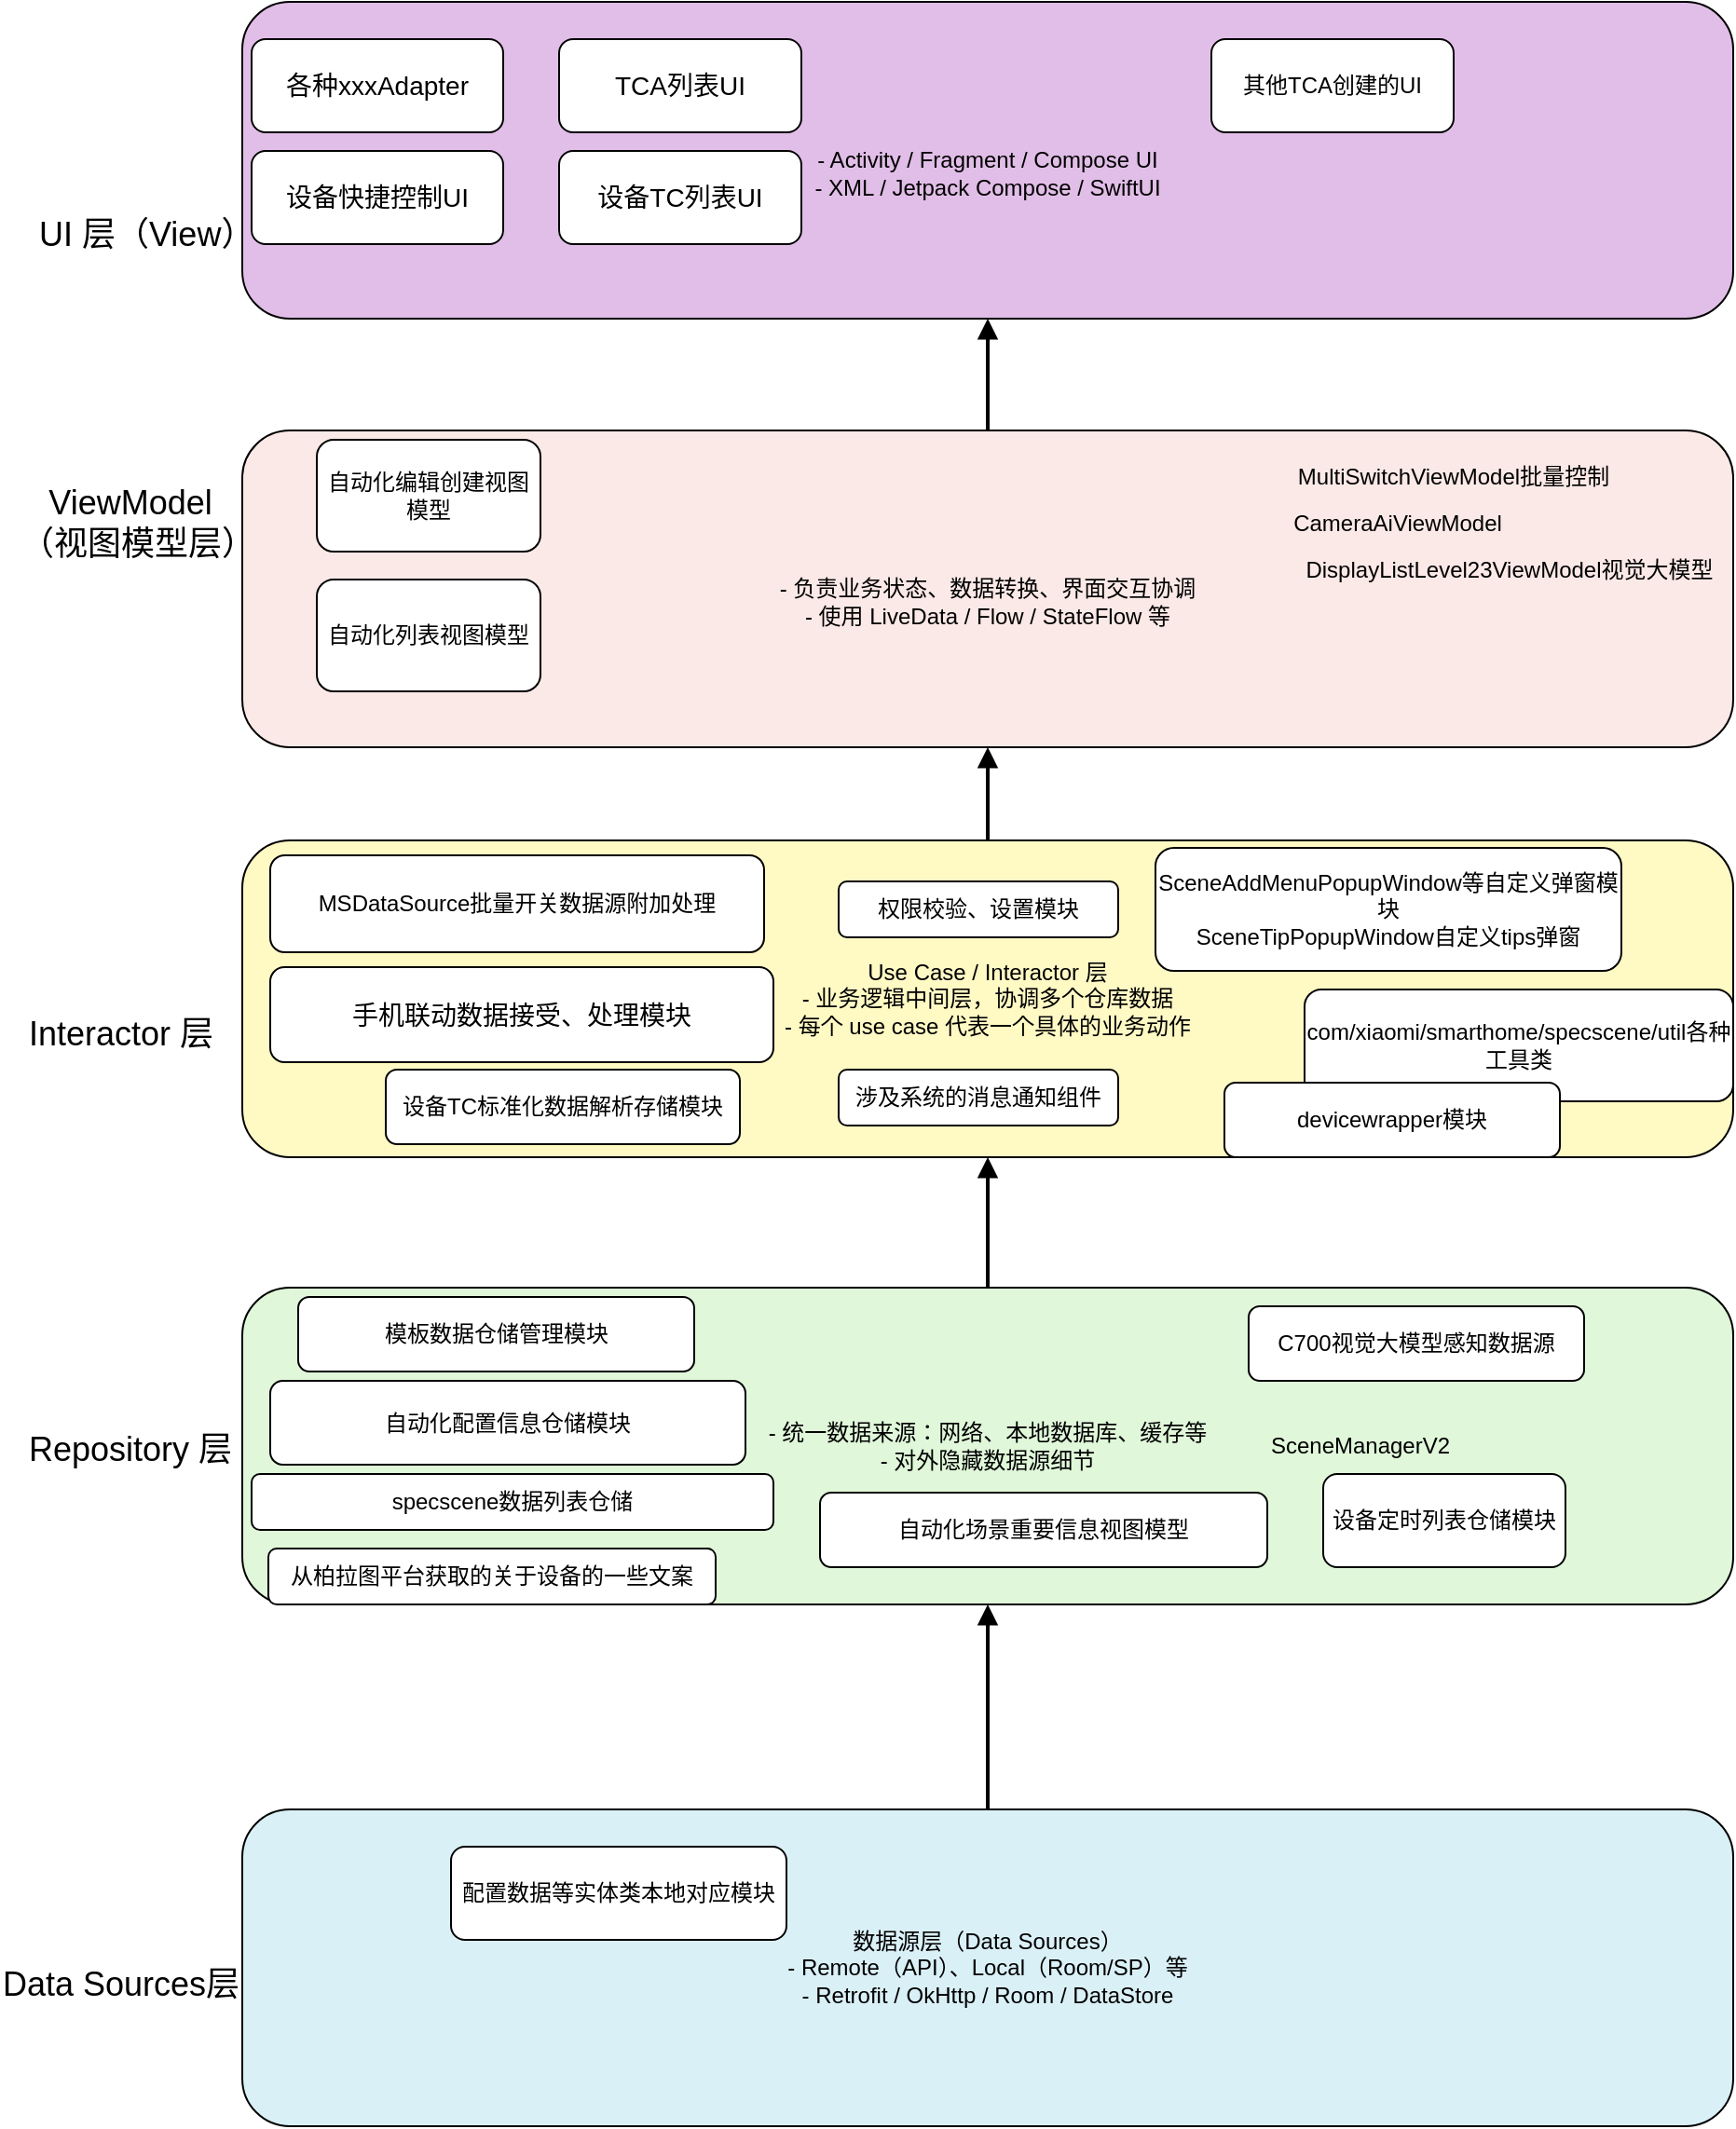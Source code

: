 <mxfile version="28.0.7">
  <diagram name="米家App客户端架构图" id="qhzowJNQwA2y3HI1EWHP">
    <mxGraphModel dx="826" dy="1791" grid="1" gridSize="10" guides="1" tooltips="1" connect="1" arrows="1" fold="1" page="1" pageScale="1" pageWidth="827" pageHeight="1169" math="0" shadow="0">
      <root>
        <mxCell id="0" />
        <mxCell id="1" parent="0" />
        <mxCell id="SkOOyBR_OrGC0wOGbPdk-1" value="数据源层（Data Sources）&#xa;- Remote（API）、Local（Room/SP）等&#xa;- Retrofit / OkHttp / Room / DataStore" style="shape=rectangle;whiteSpace=wrap;rounded=1;fillColor=#DAF0F7;strokeColor=#000000;" parent="1" vertex="1">
          <mxGeometry x="160" y="950" width="800" height="170" as="geometry" />
        </mxCell>
        <mxCell id="SkOOyBR_OrGC0wOGbPdk-2" value="&#xa;- 统一数据来源：网络、本地数据库、缓存等&#xa;- 对外隐藏数据源细节&#xa;" style="shape=rectangle;whiteSpace=wrap;rounded=1;fillColor=#E0F7DA;strokeColor=#000000;" parent="1" vertex="1">
          <mxGeometry x="160" y="670" width="800" height="170" as="geometry" />
        </mxCell>
        <mxCell id="SkOOyBR_OrGC0wOGbPdk-3" value="Use Case / Interactor 层&#xa;- 业务逻辑中间层，协调多个仓库数据&#xa;- 每个 use case 代表一个具体的业务动作" style="shape=rectangle;whiteSpace=wrap;rounded=1;fillColor=#FFF9C4;strokeColor=#000000;" parent="1" vertex="1">
          <mxGeometry x="160" y="430" width="800" height="170" as="geometry" />
        </mxCell>
        <mxCell id="SkOOyBR_OrGC0wOGbPdk-4" value="&#xa;- 负责业务状态、数据转换、界面交互协调&#xa;- 使用 LiveData / Flow / StateFlow 等" style="shape=rectangle;whiteSpace=wrap;rounded=1;fillColor=#FBE9E7;strokeColor=#000000;" parent="1" vertex="1">
          <mxGeometry x="160" y="210" width="800" height="170" as="geometry" />
        </mxCell>
        <mxCell id="SkOOyBR_OrGC0wOGbPdk-5" value="&#xa;- Activity / Fragment / Compose UI&#xa;- XML / Jetpack Compose / SwiftUI" style="shape=rectangle;whiteSpace=wrap;rounded=1;fillColor=#E1BEE7;strokeColor=#000000;" parent="1" vertex="1">
          <mxGeometry x="160" y="-20" width="800" height="170" as="geometry" />
        </mxCell>
        <mxCell id="SkOOyBR_OrGC0wOGbPdk-6" style="endArrow=block;strokeWidth=2;" parent="1" source="SkOOyBR_OrGC0wOGbPdk-1" target="SkOOyBR_OrGC0wOGbPdk-2" edge="1">
          <mxGeometry relative="1" as="geometry" />
        </mxCell>
        <mxCell id="SkOOyBR_OrGC0wOGbPdk-7" style="endArrow=block;strokeWidth=2;" parent="1" source="SkOOyBR_OrGC0wOGbPdk-2" target="SkOOyBR_OrGC0wOGbPdk-3" edge="1">
          <mxGeometry relative="1" as="geometry" />
        </mxCell>
        <mxCell id="SkOOyBR_OrGC0wOGbPdk-8" style="endArrow=block;strokeWidth=2;entryX=0.5;entryY=1;entryDx=0;entryDy=0;" parent="1" source="SkOOyBR_OrGC0wOGbPdk-3" target="SkOOyBR_OrGC0wOGbPdk-4" edge="1">
          <mxGeometry relative="1" as="geometry">
            <mxPoint x="560.0" y="524" as="targetPoint" />
          </mxGeometry>
        </mxCell>
        <mxCell id="SkOOyBR_OrGC0wOGbPdk-9" style="endArrow=block;strokeWidth=2;" parent="1" source="SkOOyBR_OrGC0wOGbPdk-4" target="SkOOyBR_OrGC0wOGbPdk-5" edge="1">
          <mxGeometry relative="1" as="geometry" />
        </mxCell>
        <mxCell id="SkOOyBR_OrGC0wOGbPdk-10" value="&lt;font style=&quot;font-size: 18px;&quot;&gt;Data Sources层&lt;/font&gt;" style="text;html=1;align=center;verticalAlign=middle;whiteSpace=wrap;rounded=0;" parent="1" vertex="1">
          <mxGeometry x="30" y="1029" width="130" height="30" as="geometry" />
        </mxCell>
        <mxCell id="SkOOyBR_OrGC0wOGbPdk-11" value="&lt;font style=&quot;font-size: 18px;&quot;&gt;Repository 层&lt;/font&gt;" style="text;html=1;align=center;verticalAlign=middle;whiteSpace=wrap;rounded=0;" parent="1" vertex="1">
          <mxGeometry x="40" y="742" width="120" height="30" as="geometry" />
        </mxCell>
        <mxCell id="SkOOyBR_OrGC0wOGbPdk-19" value="SceneManagerV2" style="text;html=1;align=center;verticalAlign=middle;whiteSpace=wrap;rounded=0;" parent="1" vertex="1">
          <mxGeometry x="730" y="740" width="60" height="30" as="geometry" />
        </mxCell>
        <mxCell id="SkOOyBR_OrGC0wOGbPdk-21" value="&lt;font style=&quot;font-size: 18px;&quot;&gt;Interactor 层&lt;/font&gt;" style="text;html=1;align=center;verticalAlign=middle;whiteSpace=wrap;rounded=0;" parent="1" vertex="1">
          <mxGeometry x="40" y="519" width="110" height="30" as="geometry" />
        </mxCell>
        <mxCell id="SkOOyBR_OrGC0wOGbPdk-23" value="&lt;font style=&quot;font-size: 18px;&quot;&gt;ViewModel（视图模型层）&lt;/font&gt;" style="text;html=1;align=center;verticalAlign=middle;whiteSpace=wrap;rounded=0;" parent="1" vertex="1">
          <mxGeometry x="40" y="245" width="120" height="30" as="geometry" />
        </mxCell>
        <mxCell id="SkOOyBR_OrGC0wOGbPdk-32" value="&lt;font style=&quot;font-size: 18px;&quot;&gt;UI 层（View）&lt;/font&gt;" style="text;html=1;align=center;verticalAlign=middle;whiteSpace=wrap;rounded=0;" parent="1" vertex="1">
          <mxGeometry x="50" y="90" width="115" height="30" as="geometry" />
        </mxCell>
        <mxCell id="SkOOyBR_OrGC0wOGbPdk-34" value="MultiSwitchViewModel批量控制" style="text;html=1;align=center;verticalAlign=middle;whiteSpace=wrap;rounded=0;" parent="1" vertex="1">
          <mxGeometry x="720" y="220" width="180" height="30" as="geometry" />
        </mxCell>
        <mxCell id="SkOOyBR_OrGC0wOGbPdk-36" value="CameraAiViewModel" style="text;html=1;align=center;verticalAlign=middle;whiteSpace=wrap;rounded=0;" parent="1" vertex="1">
          <mxGeometry x="750" y="245" width="60" height="30" as="geometry" />
        </mxCell>
        <mxCell id="SkOOyBR_OrGC0wOGbPdk-37" value="DisplayListLevel23ViewModel视觉大模型" style="text;html=1;align=center;verticalAlign=middle;whiteSpace=wrap;rounded=0;" parent="1" vertex="1">
          <mxGeometry x="720" y="270" width="240" height="30" as="geometry" />
        </mxCell>
        <mxCell id="fMZOLJ-7lnfKRuvi4cig-1" value="&lt;font style=&quot;font-size: 14px;&quot;&gt;TCA列表UI&lt;/font&gt;" style="rounded=1;whiteSpace=wrap;html=1;" parent="1" vertex="1">
          <mxGeometry x="330" width="130" height="50" as="geometry" />
        </mxCell>
        <mxCell id="fMZOLJ-7lnfKRuvi4cig-2" value="&lt;font style=&quot;font-size: 14px;&quot;&gt;设备TC列表UI&lt;/font&gt;" style="rounded=1;whiteSpace=wrap;html=1;" parent="1" vertex="1">
          <mxGeometry x="330" y="60" width="130" height="50" as="geometry" />
        </mxCell>
        <mxCell id="fMZOLJ-7lnfKRuvi4cig-3" value="其他TCA创建的UI" style="rounded=1;whiteSpace=wrap;html=1;" parent="1" vertex="1">
          <mxGeometry x="680" width="130" height="50" as="geometry" />
        </mxCell>
        <mxCell id="fMZOLJ-7lnfKRuvi4cig-6" value="&lt;font style=&quot;font-size: 14px;&quot;&gt;手机联动数据接受、处理模块&lt;/font&gt;" style="rounded=1;whiteSpace=wrap;html=1;" parent="1" vertex="1">
          <mxGeometry x="175" y="498" width="270" height="51" as="geometry" />
        </mxCell>
        <mxCell id="fMZOLJ-7lnfKRuvi4cig-7" value="MSDataSource批量开关数据源附加处理" style="rounded=1;whiteSpace=wrap;html=1;" parent="1" vertex="1">
          <mxGeometry x="175" y="438" width="265" height="52" as="geometry" />
        </mxCell>
        <mxCell id="fMZOLJ-7lnfKRuvi4cig-8" value="SceneAddMenuPopupWindow等自定义弹窗模块&lt;br&gt;SceneTipPopupWindow自定义tips弹窗" style="rounded=1;whiteSpace=wrap;html=1;" parent="1" vertex="1">
          <mxGeometry x="650" y="434" width="250" height="66" as="geometry" />
        </mxCell>
        <mxCell id="fMZOLJ-7lnfKRuvi4cig-9" value="com/xiaomi/smarthome/specscene/util各种工具类" style="rounded=1;whiteSpace=wrap;html=1;" parent="1" vertex="1">
          <mxGeometry x="730" y="510" width="230" height="60" as="geometry" />
        </mxCell>
        <mxCell id="RSx5rajIObuwsSFLTWjq-1" value="&lt;font style=&quot;font-size: 14px;&quot;&gt;各种xxxAdapter&lt;/font&gt;" style="rounded=1;whiteSpace=wrap;html=1;" parent="1" vertex="1">
          <mxGeometry x="165" width="135" height="50" as="geometry" />
        </mxCell>
        <mxCell id="RSx5rajIObuwsSFLTWjq-2" value="&lt;span style=&quot;white-space: pre;&quot;&gt;specscene数据列表仓储&lt;/span&gt;" style="rounded=1;whiteSpace=wrap;html=1;" parent="1" vertex="1">
          <mxGeometry x="165" y="770" width="280" height="30" as="geometry" />
        </mxCell>
        <mxCell id="RSx5rajIObuwsSFLTWjq-3" value="&lt;div style=&quot;white-space: pre;&quot;&gt;模板数据仓储管理模块&lt;/div&gt;" style="rounded=1;whiteSpace=wrap;html=1;" parent="1" vertex="1">
          <mxGeometry x="190" y="675" width="212.5" height="40" as="geometry" />
        </mxCell>
        <mxCell id="RSx5rajIObuwsSFLTWjq-4" value="&lt;span style=&quot;white-space: pre;&quot; class=&quot;text-only text-with-abbreviation text-with-abbreviation-bottomline windows-bottomline&quot;&gt;设备TC标准化&lt;/span&gt;&lt;span style=&quot;white-space: pre;&quot; class=&quot;text-only&quot;&gt;数据解析存储模块&lt;/span&gt;" style="rounded=1;whiteSpace=wrap;html=1;" parent="1" vertex="1">
          <mxGeometry x="237" y="553" width="190" height="40" as="geometry" />
        </mxCell>
        <mxCell id="aQULPjQDu08E6a-2-mzT-1" value="&lt;span style=&quot;white-space: pre;&quot;&gt;自动化配置信息仓储模块&lt;/span&gt;" style="rounded=1;whiteSpace=wrap;html=1;" vertex="1" parent="1">
          <mxGeometry x="175" y="720" width="255" height="45" as="geometry" />
        </mxCell>
        <mxCell id="aQULPjQDu08E6a-2-mzT-2" value="自动化编辑创建视图模型" style="rounded=1;whiteSpace=wrap;html=1;" vertex="1" parent="1">
          <mxGeometry x="200" y="215" width="120" height="60" as="geometry" />
        </mxCell>
        <mxCell id="aQULPjQDu08E6a-2-mzT-3" value="自动化列表视图模型" style="rounded=1;whiteSpace=wrap;html=1;" vertex="1" parent="1">
          <mxGeometry x="200" y="290" width="120" height="60" as="geometry" />
        </mxCell>
        <mxCell id="aQULPjQDu08E6a-2-mzT-4" value="&lt;div class=&quot;message-container&quot;&gt;&lt;div data-badge-count=&quot;294&quot; data-position=&quot;296&quot; class=&quot;js-message-item message-item message-self message-is-p2p text-message&quot; id=&quot;7535846296423301228&quot;&gt;&lt;div style=&quot;display: contents;&quot; data-im-copy-permission-invalid-toast=&quot;保密模式已开启，禁止复制、转发消息&quot; data-im-copy-permission-invalid=&quot;false&quot;&gt;&lt;div class=&quot;message-right&quot;&gt;&lt;div class=&quot;message-section&quot;&gt;&lt;div id=&quot;animation-anchor-7535846296423301228&quot; data-element=&quot;message-section-left&quot; class=&quot;MessageContextMenuTrigger MessageContextMenuTrigger--scene-chatSelfMessage message-section-left message-section-newFileCard&quot;&gt;&lt;div data-im-copy-permission-invalid-toast=&quot;&quot; data-im-copy-permission-invalid=&quot;false&quot; class=&quot;undefined MessageActionPermissionWrapper&quot;&gt;&lt;div class=&quot;message-content-container&quot;&gt;&lt;div class=&quot;catch-resize-observer-dom message-content&quot;&gt;&lt;div data-im-copy-permission-invalid-toast=&quot;&quot; data-im-copy-permission-invalid=&quot;false&quot; class=&quot;message-text MessageActionPermissionWrapper&quot; role=&quot;text-message&quot;&gt;&lt;div class=&quot;limit-height-container&quot;&gt;&lt;div class=&quot;wrapper&quot;&gt;&lt;div class=&quot;&quot;&gt;&lt;pre&gt;&lt;div class=&quot;richTextContainer&quot;&gt;&lt;span style=&quot;font-family: Helvetica; white-space: normal;&quot;&gt;自动化场景重要信息视图模型&lt;/span&gt;&lt;br&gt;&lt;/div&gt;&lt;/pre&gt;&lt;/div&gt;&lt;/div&gt;&lt;/div&gt;&lt;/div&gt;&lt;/div&gt;&lt;/div&gt;&lt;/div&gt;&lt;/div&gt;&lt;div class=&quot;message-section-right&quot;&gt;&lt;div class=&quot;message-flag&quot; data-lock-ui=&quot;true&quot;&gt;&lt;/div&gt;&lt;div data-lock-ui=&quot;true&quot;&gt;&lt;/div&gt;&lt;div&gt;&lt;div data-lock-ui=&quot;true&quot; class=&quot;toolbar-panel&quot;&gt;&lt;div class=&quot;toolbar-item praise&quot;&gt;&lt;span class=&quot;universe-icon&quot;&gt;&lt;/span&gt;&lt;/div&gt;&lt;div class=&quot;toolbar-item reply&quot;&gt;&lt;span class=&quot;universe-icon toolbar-item-icon&quot;&gt;&lt;/span&gt;&lt;/div&gt;&lt;div class=&quot;toolbar-item&quot;&gt;&lt;span class=&quot;universe-icon toolbar-item-icon&quot;&gt;&lt;/span&gt;&lt;/div&gt;&lt;div class=&quot;toolbar-item reply&quot;&gt;&lt;span class=&quot;universe-icon toolbar-item-icon&quot;&gt;&lt;/span&gt;&lt;/div&gt;&lt;div class=&quot;toolbar-item more&quot;&gt;&lt;span class=&quot;universe-icon toolbar-item-icon&quot;&gt;&lt;/span&gt;&lt;/div&gt;&lt;/div&gt;&lt;/div&gt;&lt;/div&gt;&lt;/div&gt;&lt;div class=&quot;message-meta message-meta__rit&quot;&gt;&lt;div class=&quot;message-meta-nowrap&quot;&gt;&lt;/div&gt;&lt;div class=&quot;message-meta-wrap&quot;&gt;&lt;/div&gt;&lt;div class=&quot;message-meta-wrap&quot;&gt;&lt;/div&gt;&lt;div class=&quot;message-meta-nowrap&quot;&gt;&lt;/div&gt;&lt;div class=&quot;message-meta-nowrap multi-select-show&quot;&gt;&lt;/div&gt;&lt;div class=&quot;message-meta-wrap&quot;&gt;&lt;/div&gt;&lt;/div&gt;&lt;/div&gt;&lt;/div&gt;&lt;/div&gt;&lt;/div&gt;&lt;div class=&quot;message-bottomDetector&quot;&gt;&lt;/div&gt;" style="rounded=1;whiteSpace=wrap;html=1;" vertex="1" parent="1">
          <mxGeometry x="470" y="780" width="240" height="40" as="geometry" />
        </mxCell>
        <mxCell id="aQULPjQDu08E6a-2-mzT-5" value="设备定时列表仓储模块" style="rounded=1;whiteSpace=wrap;html=1;" vertex="1" parent="1">
          <mxGeometry x="740" y="770" width="130" height="50" as="geometry" />
        </mxCell>
        <mxCell id="aQULPjQDu08E6a-2-mzT-6" value="C700视觉大模型感知数据源" style="rounded=1;whiteSpace=wrap;html=1;" vertex="1" parent="1">
          <mxGeometry x="700" y="680" width="180" height="40" as="geometry" />
        </mxCell>
        <mxCell id="aQULPjQDu08E6a-2-mzT-7" value="&lt;div style=&quot;white-space: pre;&quot;&gt;涉及系统的消息通知组件&lt;/div&gt;" style="rounded=1;whiteSpace=wrap;html=1;" vertex="1" parent="1">
          <mxGeometry x="480" y="553" width="150" height="30" as="geometry" />
        </mxCell>
        <mxCell id="aQULPjQDu08E6a-2-mzT-8" value="&lt;div style=&quot;white-space: pre;&quot;&gt;权限校验、设置模块&lt;/div&gt;" style="rounded=1;whiteSpace=wrap;html=1;" vertex="1" parent="1">
          <mxGeometry x="480" y="452" width="150" height="30" as="geometry" />
        </mxCell>
        <mxCell id="aQULPjQDu08E6a-2-mzT-10" value="配置数据等实体类本地对应模块" style="rounded=1;whiteSpace=wrap;html=1;" vertex="1" parent="1">
          <mxGeometry x="272" y="970" width="180" height="50" as="geometry" />
        </mxCell>
        <mxCell id="aQULPjQDu08E6a-2-mzT-11" value="devicewrapper模块" style="rounded=1;whiteSpace=wrap;html=1;" vertex="1" parent="1">
          <mxGeometry x="687" y="560" width="180" height="40" as="geometry" />
        </mxCell>
        <mxCell id="aQULPjQDu08E6a-2-mzT-12" value="&lt;font style=&quot;font-size: 14px;&quot;&gt;设备快捷控制UI&lt;/font&gt;" style="rounded=1;whiteSpace=wrap;html=1;" vertex="1" parent="1">
          <mxGeometry x="165" y="60" width="135" height="50" as="geometry" />
        </mxCell>
        <mxCell id="aQULPjQDu08E6a-2-mzT-13" value="&lt;div style=&quot;white-space: pre;&quot;&gt;从柏拉图平台获取的关于设备的一些文案&lt;/div&gt;" style="rounded=1;whiteSpace=wrap;html=1;" vertex="1" parent="1">
          <mxGeometry x="174" y="810" width="240" height="30" as="geometry" />
        </mxCell>
      </root>
    </mxGraphModel>
  </diagram>
</mxfile>

